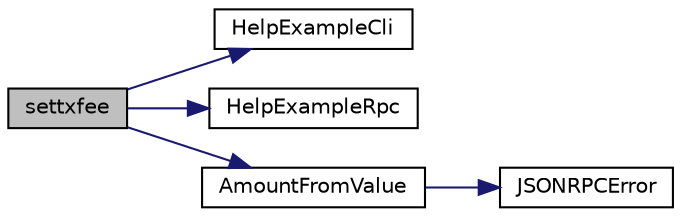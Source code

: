 digraph "settxfee"
{
  edge [fontname="Helvetica",fontsize="10",labelfontname="Helvetica",labelfontsize="10"];
  node [fontname="Helvetica",fontsize="10",shape=record];
  rankdir="LR";
  Node2106 [label="settxfee",height=0.2,width=0.4,color="black", fillcolor="grey75", style="filled", fontcolor="black"];
  Node2106 -> Node2107 [color="midnightblue",fontsize="10",style="solid",fontname="Helvetica"];
  Node2107 [label="HelpExampleCli",height=0.2,width=0.4,color="black", fillcolor="white", style="filled",URL="$rpcserver_8cpp.html#ac01ac6eab5467567ed0da106814e04ec"];
  Node2106 -> Node2108 [color="midnightblue",fontsize="10",style="solid",fontname="Helvetica"];
  Node2108 [label="HelpExampleRpc",height=0.2,width=0.4,color="black", fillcolor="white", style="filled",URL="$rpcserver_8cpp.html#a06ea60e24e5a1053a14a11b1009bf9ef"];
  Node2106 -> Node2109 [color="midnightblue",fontsize="10",style="solid",fontname="Helvetica"];
  Node2109 [label="AmountFromValue",height=0.2,width=0.4,color="black", fillcolor="white", style="filled",URL="$rpcserver_8cpp.html#a848a8074b8c630442ccdd556a0f38a51"];
  Node2109 -> Node2110 [color="midnightblue",fontsize="10",style="solid",fontname="Helvetica"];
  Node2110 [label="JSONRPCError",height=0.2,width=0.4,color="black", fillcolor="white", style="filled",URL="$rpcprotocol_8cpp.html#a17b1bb111ab339efc951929834766039"];
}
